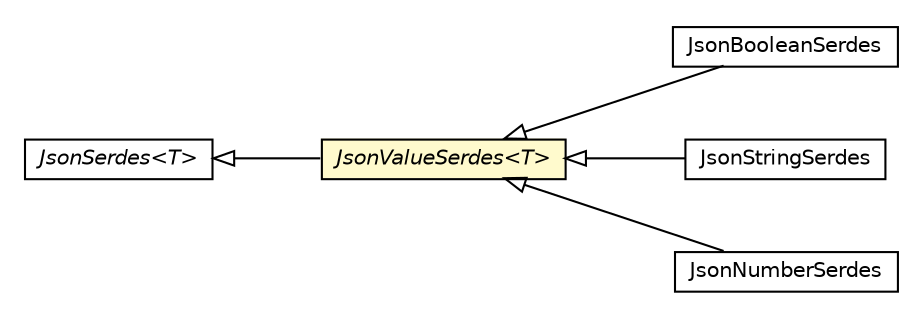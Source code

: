 #!/usr/local/bin/dot
#
# Class diagram 
# Generated by UMLGraph version R5_6-24-gf6e263 (http://www.umlgraph.org/)
#

digraph G {
	edge [fontname="Helvetica",fontsize=10,labelfontname="Helvetica",labelfontsize=10];
	node [fontname="Helvetica",fontsize=10,shape=plaintext];
	nodesep=0.25;
	ranksep=0.5;
	rankdir=LR;
	// org.turbogwt.net.serialization.client.json.JsonValueSerdes<T>
	c2475 [label=<<table title="org.turbogwt.net.serialization.client.json.JsonValueSerdes" border="0" cellborder="1" cellspacing="0" cellpadding="2" port="p" bgcolor="lemonChiffon" href="./JsonValueSerdes.html">
		<tr><td><table border="0" cellspacing="0" cellpadding="1">
<tr><td align="center" balign="center"><font face="Helvetica-Oblique"> JsonValueSerdes&lt;T&gt; </font></td></tr>
		</table></td></tr>
		</table>>, URL="./JsonValueSerdes.html", fontname="Helvetica", fontcolor="black", fontsize=10.0];
	// org.turbogwt.net.serialization.client.json.JsonBooleanSerdes
	c2476 [label=<<table title="org.turbogwt.net.serialization.client.json.JsonBooleanSerdes" border="0" cellborder="1" cellspacing="0" cellpadding="2" port="p" href="./JsonBooleanSerdes.html">
		<tr><td><table border="0" cellspacing="0" cellpadding="1">
<tr><td align="center" balign="center"> JsonBooleanSerdes </td></tr>
		</table></td></tr>
		</table>>, URL="./JsonBooleanSerdes.html", fontname="Helvetica", fontcolor="black", fontsize=10.0];
	// org.turbogwt.net.serialization.client.json.JsonSerdes<T>
	c2477 [label=<<table title="org.turbogwt.net.serialization.client.json.JsonSerdes" border="0" cellborder="1" cellspacing="0" cellpadding="2" port="p" href="./JsonSerdes.html">
		<tr><td><table border="0" cellspacing="0" cellpadding="1">
<tr><td align="center" balign="center"><font face="Helvetica-Oblique"> JsonSerdes&lt;T&gt; </font></td></tr>
		</table></td></tr>
		</table>>, URL="./JsonSerdes.html", fontname="Helvetica", fontcolor="black", fontsize=10.0];
	// org.turbogwt.net.serialization.client.json.JsonStringSerdes
	c2480 [label=<<table title="org.turbogwt.net.serialization.client.json.JsonStringSerdes" border="0" cellborder="1" cellspacing="0" cellpadding="2" port="p" href="./JsonStringSerdes.html">
		<tr><td><table border="0" cellspacing="0" cellpadding="1">
<tr><td align="center" balign="center"> JsonStringSerdes </td></tr>
		</table></td></tr>
		</table>>, URL="./JsonStringSerdes.html", fontname="Helvetica", fontcolor="black", fontsize=10.0];
	// org.turbogwt.net.serialization.client.json.JsonNumberSerdes
	c2482 [label=<<table title="org.turbogwt.net.serialization.client.json.JsonNumberSerdes" border="0" cellborder="1" cellspacing="0" cellpadding="2" port="p" href="./JsonNumberSerdes.html">
		<tr><td><table border="0" cellspacing="0" cellpadding="1">
<tr><td align="center" balign="center"> JsonNumberSerdes </td></tr>
		</table></td></tr>
		</table>>, URL="./JsonNumberSerdes.html", fontname="Helvetica", fontcolor="black", fontsize=10.0];
	//org.turbogwt.net.serialization.client.json.JsonValueSerdes<T> extends org.turbogwt.net.serialization.client.json.JsonSerdes<T>
	c2477:p -> c2475:p [dir=back,arrowtail=empty];
	//org.turbogwt.net.serialization.client.json.JsonBooleanSerdes extends org.turbogwt.net.serialization.client.json.JsonValueSerdes<java.lang.Boolean>
	c2475:p -> c2476:p [dir=back,arrowtail=empty];
	//org.turbogwt.net.serialization.client.json.JsonStringSerdes extends org.turbogwt.net.serialization.client.json.JsonValueSerdes<java.lang.String>
	c2475:p -> c2480:p [dir=back,arrowtail=empty];
	//org.turbogwt.net.serialization.client.json.JsonNumberSerdes extends org.turbogwt.net.serialization.client.json.JsonValueSerdes<java.lang.Number>
	c2475:p -> c2482:p [dir=back,arrowtail=empty];
}

